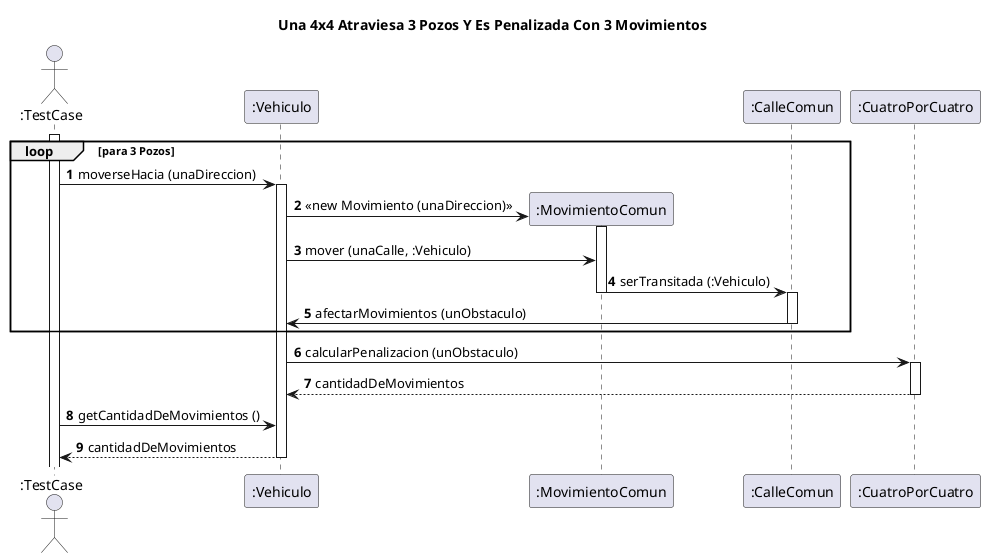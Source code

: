 @startuml
'https://plantuml.com/sequence-diagram
title Una 4x4 Atraviesa 3 Pozos Y Es Penalizada Con 3 Movimientos
autonumber
actor ":TestCase"
Activate ":TestCase"
loop para 3 Pozos
   ":TestCase" -> ":Vehiculo": moverseHacia (unaDireccion)
    Activate ":Vehiculo"
    create ":MovimientoComun"
    ":Vehiculo" -> ":MovimientoComun": <<new Movimiento (unaDireccion) >>
    Activate ":MovimientoComun"
    ":Vehiculo" -> ":MovimientoComun": mover (unaCalle, :Vehiculo)
    ":MovimientoComun" -> ":CalleComun": serTransitada (:Vehiculo)
    Deactivate ":MovimientoComun"
    Activate ":CalleComun"
    ":CalleComun" -> ":Vehiculo": afectarMovimientos (unObstaculo)
    Deactivate ":CalleComun"
end
    ":Vehiculo" -> ":CuatroPorCuatro": calcularPenalizacion (unObstaculo)
    Activate ":CuatroPorCuatro"
    ":Vehiculo" <-- ":CuatroPorCuatro": cantidadDeMovimientos
    Deactivate ":CuatroPorCuatro"
    ":TestCase"  -> ":Vehiculo": getCantidadDeMovimientos ()
    ":TestCase"  <-- ":Vehiculo": cantidadDeMovimientos
    Deactivate ":Vehiculo"


@enduml
